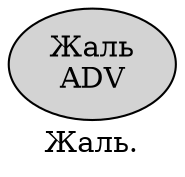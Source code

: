 digraph SENTENCE_2289 {
	graph [label="Жаль."]
	node [style=filled]
		0 [label="Жаль
ADV" color="" fillcolor=lightgray penwidth=1 shape=ellipse]
}